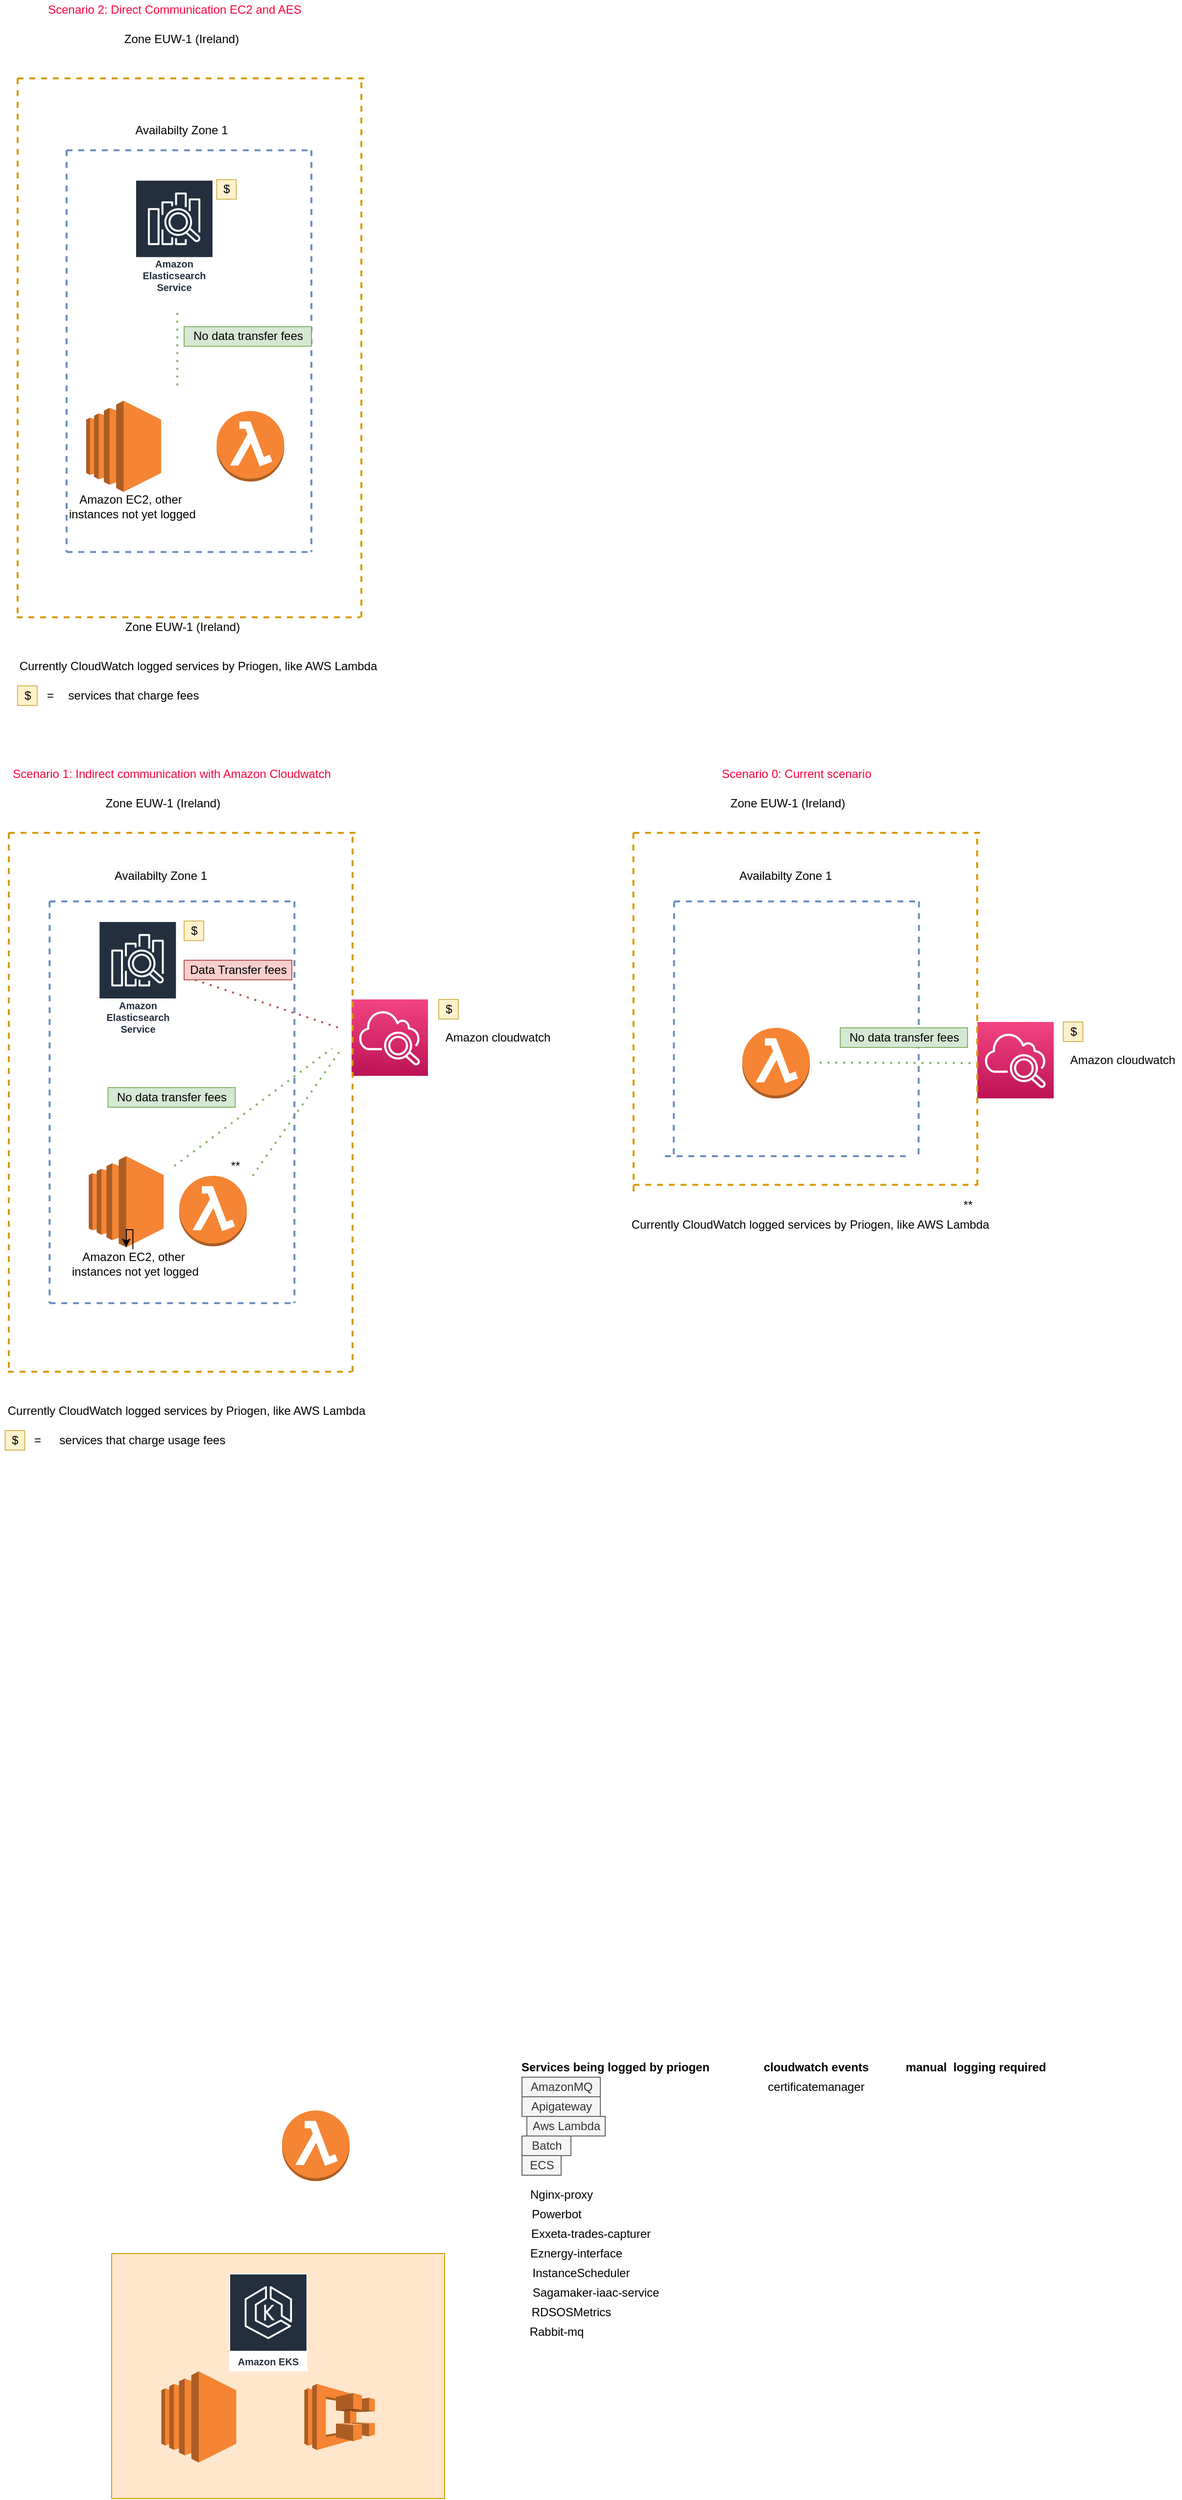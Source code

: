 <mxfile version="15.1.0" type="github">
  <diagram id="dY4LAQDZiEf2W0ObNjmR" name="Page-1">
    <mxGraphModel dx="1207" dy="704" grid="1" gridSize="10" guides="1" tooltips="1" connect="1" arrows="1" fold="1" page="1" pageScale="1" pageWidth="827" pageHeight="1169" math="0" shadow="0">
      <root>
        <mxCell id="0" />
        <mxCell id="1" parent="0" />
        <mxCell id="5AEtmyXbf2fw2E5zAR---7" value="" style="rounded=0;whiteSpace=wrap;html=1;fillColor=#ffe6cc;strokeColor=#d79b00;" parent="1" vertex="1">
          <mxGeometry x="136" y="2320" width="340" height="250" as="geometry" />
        </mxCell>
        <mxCell id="TVNLrfUiIk2_XGqHMT9i-16" value="" style="endArrow=none;dashed=1;html=1;strokeWidth=2;fillColor=#ffe6cc;strokeColor=#d79b00;" parent="1" edge="1">
          <mxGeometry width="50" height="50" relative="1" as="geometry">
            <mxPoint x="40" y="100" as="sourcePoint" />
            <mxPoint x="40" y="650" as="targetPoint" />
          </mxGeometry>
        </mxCell>
        <mxCell id="TVNLrfUiIk2_XGqHMT9i-23" value="Zone EUW-1 (Ireland)" style="text;html=1;align=center;verticalAlign=middle;resizable=0;points=[];autosize=1;strokeColor=none;" parent="1" vertex="1">
          <mxGeometry x="142.25" y="50" width="130" height="20" as="geometry" />
        </mxCell>
        <mxCell id="TVNLrfUiIk2_XGqHMT9i-34" value="Amazon cloudwatch" style="text;html=1;align=center;verticalAlign=middle;resizable=0;points=[];autosize=1;strokeColor=none;" parent="1" vertex="1">
          <mxGeometry x="470" y="1069" width="120" height="20" as="geometry" />
        </mxCell>
        <mxCell id="TVNLrfUiIk2_XGqHMT9i-36" value="" style="endArrow=none;dashed=1;html=1;strokeWidth=2;fillColor=#ffe6cc;strokeColor=#d79b00;" parent="1" edge="1">
          <mxGeometry width="50" height="50" relative="1" as="geometry">
            <mxPoint x="40" y="100" as="sourcePoint" />
            <mxPoint x="400" y="100" as="targetPoint" />
          </mxGeometry>
        </mxCell>
        <mxCell id="TVNLrfUiIk2_XGqHMT9i-38" value="" style="endArrow=none;dashed=1;html=1;strokeWidth=2;fillColor=#ffe6cc;strokeColor=#d79b00;" parent="1" edge="1">
          <mxGeometry width="50" height="50" relative="1" as="geometry">
            <mxPoint x="391" y="650" as="sourcePoint" />
            <mxPoint x="391" y="100" as="targetPoint" />
          </mxGeometry>
        </mxCell>
        <mxCell id="TVNLrfUiIk2_XGqHMT9i-39" value="" style="endArrow=none;dashed=1;html=1;strokeWidth=2;fillColor=#ffe6cc;strokeColor=#d79b00;" parent="1" edge="1">
          <mxGeometry width="50" height="50" relative="1" as="geometry">
            <mxPoint x="39" y="650.0" as="sourcePoint" />
            <mxPoint x="390" y="650" as="targetPoint" />
          </mxGeometry>
        </mxCell>
        <mxCell id="TVNLrfUiIk2_XGqHMT9i-57" value="" style="endArrow=none;dashed=1;html=1;strokeWidth=2;fillColor=#dae8fc;strokeColor=#6c8ebf;" parent="1" edge="1">
          <mxGeometry width="50" height="50" relative="1" as="geometry">
            <mxPoint x="72.66" y="940.0" as="sourcePoint" />
            <mxPoint x="72.66" y="1350.0" as="targetPoint" />
          </mxGeometry>
        </mxCell>
        <mxCell id="TVNLrfUiIk2_XGqHMT9i-58" value="" style="outlineConnect=0;dashed=0;verticalLabelPosition=bottom;verticalAlign=top;align=center;html=1;shape=mxgraph.aws3.ec2;fillColor=#F58534;gradientColor=none;" parent="1" vertex="1">
          <mxGeometry x="112.66" y="1200" width="76.5" height="93" as="geometry" />
        </mxCell>
        <mxCell id="5AEtmyXbf2fw2E5zAR---3" value="" style="edgeStyle=orthogonalEdgeStyle;rounded=0;orthogonalLoop=1;jettySize=auto;html=1;" parent="1" source="TVNLrfUiIk2_XGqHMT9i-59" target="TVNLrfUiIk2_XGqHMT9i-58" edge="1">
          <mxGeometry relative="1" as="geometry" />
        </mxCell>
        <mxCell id="TVNLrfUiIk2_XGqHMT9i-59" value="Amazon EC2, other&lt;br&gt;&amp;nbsp;instances not yet logged" style="text;html=1;align=center;verticalAlign=middle;resizable=0;points=[];autosize=1;strokeColor=none;" parent="1" vertex="1">
          <mxGeometry x="82.66" y="1295" width="150" height="30" as="geometry" />
        </mxCell>
        <mxCell id="TVNLrfUiIk2_XGqHMT9i-60" value="" style="endArrow=none;dashed=1;html=1;dashPattern=1 3;strokeWidth=2;fillColor=#d5e8d4;strokeColor=#82b366;" parent="1" edge="1">
          <mxGeometry width="50" height="50" relative="1" as="geometry">
            <mxPoint x="200" y="1210" as="sourcePoint" />
            <mxPoint x="361" y="1090.0" as="targetPoint" />
          </mxGeometry>
        </mxCell>
        <mxCell id="TVNLrfUiIk2_XGqHMT9i-62" value="" style="points=[[0,0,0],[0.25,0,0],[0.5,0,0],[0.75,0,0],[1,0,0],[0,1,0],[0.25,1,0],[0.5,1,0],[0.75,1,0],[1,1,0],[0,0.25,0],[0,0.5,0],[0,0.75,0],[1,0.25,0],[1,0.5,0],[1,0.75,0]];points=[[0,0,0],[0.25,0,0],[0.5,0,0],[0.75,0,0],[1,0,0],[0,1,0],[0.25,1,0],[0.5,1,0],[0.75,1,0],[1,1,0],[0,0.25,0],[0,0.5,0],[0,0.75,0],[1,0.25,0],[1,0.5,0],[1,0.75,0]];outlineConnect=0;fontColor=#232F3E;gradientColor=#F34482;gradientDirection=north;fillColor=#BC1356;strokeColor=#ffffff;dashed=0;verticalLabelPosition=bottom;verticalAlign=top;align=center;html=1;fontSize=12;fontStyle=0;aspect=fixed;shape=mxgraph.aws4.resourceIcon;resIcon=mxgraph.aws4.cloudwatch_2;" parent="1" vertex="1">
          <mxGeometry x="381" y="1040" width="78" height="78" as="geometry" />
        </mxCell>
        <mxCell id="TVNLrfUiIk2_XGqHMT9i-63" value="" style="endArrow=none;dashed=1;html=1;dashPattern=1 3;strokeWidth=2;fillColor=#f8cecc;strokeColor=#b85450;" parent="1" edge="1">
          <mxGeometry width="50" height="50" relative="1" as="geometry">
            <mxPoint x="221" y="1020.0" as="sourcePoint" />
            <mxPoint x="371" y="1070.0" as="targetPoint" />
          </mxGeometry>
        </mxCell>
        <mxCell id="TVNLrfUiIk2_XGqHMT9i-64" value="Data Transfer fees&lt;br&gt;" style="text;html=1;align=center;verticalAlign=middle;resizable=0;points=[];autosize=1;strokeColor=#b85450;fillColor=#f8cecc;" parent="1" vertex="1">
          <mxGeometry x="210" y="1000" width="110" height="20" as="geometry" />
        </mxCell>
        <mxCell id="TVNLrfUiIk2_XGqHMT9i-65" value="Amazon Elasticsearch Service" style="outlineConnect=0;fontColor=#232F3E;gradientColor=none;strokeColor=#ffffff;fillColor=#232F3E;dashed=0;verticalLabelPosition=middle;verticalAlign=bottom;align=center;html=1;whiteSpace=wrap;fontSize=10;fontStyle=1;spacing=3;shape=mxgraph.aws4.productIcon;prIcon=mxgraph.aws4.elasticsearch_service;" parent="1" vertex="1">
          <mxGeometry x="122.66" y="960" width="80" height="120" as="geometry" />
        </mxCell>
        <mxCell id="TVNLrfUiIk2_XGqHMT9i-66" value="" style="endArrow=none;dashed=1;html=1;strokeWidth=2;fillColor=#dae8fc;strokeColor=#6c8ebf;" parent="1" edge="1">
          <mxGeometry width="50" height="50" relative="1" as="geometry">
            <mxPoint x="322.66" y="940.0" as="sourcePoint" />
            <mxPoint x="322.66" y="1350.0" as="targetPoint" />
          </mxGeometry>
        </mxCell>
        <mxCell id="TVNLrfUiIk2_XGqHMT9i-67" value="" style="endArrow=none;dashed=1;html=1;strokeWidth=2;fillColor=#dae8fc;strokeColor=#6c8ebf;" parent="1" edge="1">
          <mxGeometry width="50" height="50" relative="1" as="geometry">
            <mxPoint x="72.66" y="1350.0" as="sourcePoint" />
            <mxPoint x="322.66" y="1350.0" as="targetPoint" />
          </mxGeometry>
        </mxCell>
        <mxCell id="TVNLrfUiIk2_XGqHMT9i-91" value="" style="endArrow=none;dashed=1;html=1;strokeWidth=2;fillColor=#ffe6cc;strokeColor=#d79b00;" parent="1" edge="1">
          <mxGeometry width="50" height="50" relative="1" as="geometry">
            <mxPoint x="31.0" y="870.0" as="sourcePoint" />
            <mxPoint x="31.0" y="1420.0" as="targetPoint" />
          </mxGeometry>
        </mxCell>
        <mxCell id="TVNLrfUiIk2_XGqHMT9i-92" value="Zone EUW-1 (Ireland)" style="text;html=1;align=center;verticalAlign=middle;resizable=0;points=[];autosize=1;strokeColor=none;" parent="1" vertex="1">
          <mxGeometry x="143.25" y="650" width="130" height="20" as="geometry" />
        </mxCell>
        <mxCell id="TVNLrfUiIk2_XGqHMT9i-93" value="" style="endArrow=none;dashed=1;html=1;strokeWidth=2;fillColor=#ffe6cc;strokeColor=#d79b00;" parent="1" edge="1">
          <mxGeometry width="50" height="50" relative="1" as="geometry">
            <mxPoint x="31.0" y="870.0" as="sourcePoint" />
            <mxPoint x="391" y="870.0" as="targetPoint" />
          </mxGeometry>
        </mxCell>
        <mxCell id="TVNLrfUiIk2_XGqHMT9i-94" value="" style="endArrow=none;dashed=1;html=1;strokeWidth=2;fillColor=#ffe6cc;strokeColor=#d79b00;" parent="1" edge="1">
          <mxGeometry width="50" height="50" relative="1" as="geometry">
            <mxPoint x="382" y="1420.0" as="sourcePoint" />
            <mxPoint x="382" y="870.0" as="targetPoint" />
          </mxGeometry>
        </mxCell>
        <mxCell id="TVNLrfUiIk2_XGqHMT9i-95" value="" style="endArrow=none;dashed=1;html=1;strokeWidth=2;fillColor=#ffe6cc;strokeColor=#d79b00;" parent="1" edge="1">
          <mxGeometry width="50" height="50" relative="1" as="geometry">
            <mxPoint x="30" y="1420.0" as="sourcePoint" />
            <mxPoint x="381" y="1420.0" as="targetPoint" />
          </mxGeometry>
        </mxCell>
        <mxCell id="TVNLrfUiIk2_XGqHMT9i-96" value="" style="outlineConnect=0;dashed=0;verticalLabelPosition=bottom;verticalAlign=top;align=center;html=1;shape=mxgraph.aws3.ec2;fillColor=#F58534;gradientColor=none;" parent="1" vertex="1">
          <mxGeometry x="110.0" y="429" width="76.5" height="93" as="geometry" />
        </mxCell>
        <mxCell id="TVNLrfUiIk2_XGqHMT9i-97" value="Amazon Elasticsearch Service" style="outlineConnect=0;fontColor=#232F3E;gradientColor=none;strokeColor=#ffffff;fillColor=#232F3E;dashed=0;verticalLabelPosition=middle;verticalAlign=bottom;align=center;html=1;whiteSpace=wrap;fontSize=10;fontStyle=1;spacing=3;shape=mxgraph.aws4.productIcon;prIcon=mxgraph.aws4.elasticsearch_service;" parent="1" vertex="1">
          <mxGeometry x="160.0" y="203.32" width="80" height="120" as="geometry" />
        </mxCell>
        <mxCell id="TVNLrfUiIk2_XGqHMT9i-99" value="" style="endArrow=none;dashed=1;html=1;dashPattern=1 3;strokeWidth=2;fillColor=#d5e8d4;strokeColor=#82b366;" parent="1" edge="1">
          <mxGeometry width="50" height="50" relative="1" as="geometry">
            <mxPoint x="203.0" y="413.32" as="sourcePoint" />
            <mxPoint x="203.0" y="333.32" as="targetPoint" />
          </mxGeometry>
        </mxCell>
        <mxCell id="TVNLrfUiIk2_XGqHMT9i-100" value="" style="endArrow=none;dashed=1;html=1;strokeWidth=2;fillColor=#dae8fc;strokeColor=#6c8ebf;" parent="1" edge="1">
          <mxGeometry width="50" height="50" relative="1" as="geometry">
            <mxPoint x="90.0" y="583.32" as="sourcePoint" />
            <mxPoint x="340.0" y="583.32" as="targetPoint" />
          </mxGeometry>
        </mxCell>
        <mxCell id="TVNLrfUiIk2_XGqHMT9i-101" value="" style="endArrow=none;dashed=1;html=1;strokeWidth=2;fillColor=#dae8fc;strokeColor=#6c8ebf;" parent="1" edge="1">
          <mxGeometry width="50" height="50" relative="1" as="geometry">
            <mxPoint x="340.0" y="173.32" as="sourcePoint" />
            <mxPoint x="340.0" y="583.32" as="targetPoint" />
          </mxGeometry>
        </mxCell>
        <mxCell id="TVNLrfUiIk2_XGqHMT9i-102" value="" style="endArrow=none;dashed=1;html=1;strokeWidth=2;fillColor=#dae8fc;strokeColor=#6c8ebf;" parent="1" edge="1">
          <mxGeometry width="50" height="50" relative="1" as="geometry">
            <mxPoint x="90.0" y="173.32" as="sourcePoint" />
            <mxPoint x="90.0" y="583.32" as="targetPoint" />
          </mxGeometry>
        </mxCell>
        <mxCell id="TVNLrfUiIk2_XGqHMT9i-103" value="&lt;font&gt;No data transfer fees&lt;/font&gt;" style="text;html=1;align=center;verticalAlign=middle;resizable=0;points=[];autosize=1;strokeColor=#82b366;fillColor=#d5e8d4;" parent="1" vertex="1">
          <mxGeometry x="210.0" y="353.32" width="130" height="20" as="geometry" />
        </mxCell>
        <mxCell id="TVNLrfUiIk2_XGqHMT9i-104" value="Availabilty Zone 1" style="text;html=1;align=center;verticalAlign=middle;resizable=0;points=[];autosize=1;strokeColor=none;" parent="1" vertex="1">
          <mxGeometry x="152.25" y="143.32" width="110" height="20" as="geometry" />
        </mxCell>
        <mxCell id="TVNLrfUiIk2_XGqHMT9i-105" value="" style="endArrow=none;dashed=1;html=1;strokeWidth=2;fillColor=#dae8fc;strokeColor=#6c8ebf;" parent="1" edge="1">
          <mxGeometry width="50" height="50" relative="1" as="geometry">
            <mxPoint x="90.0" y="173.32" as="sourcePoint" />
            <mxPoint x="340.0" y="173.32" as="targetPoint" />
          </mxGeometry>
        </mxCell>
        <mxCell id="TVNLrfUiIk2_XGqHMT9i-68" value="&lt;span style=&quot;color: rgb(0, 0, 0); font-family: helvetica; font-size: 12px; font-style: normal; font-weight: 400; letter-spacing: normal; text-align: center; text-indent: 0px; text-transform: none; word-spacing: 0px; background-color: rgb(248, 249, 250); display: inline; float: none;&quot;&gt;Availabilty Zone 1&lt;/span&gt;" style="text;whiteSpace=wrap;html=1;" parent="1" vertex="1">
          <mxGeometry x="137.25" y="900" width="120" height="30" as="geometry" />
        </mxCell>
        <mxCell id="TVNLrfUiIk2_XGqHMT9i-106" value="" style="endArrow=none;dashed=1;html=1;strokeWidth=2;fillColor=#dae8fc;strokeColor=#6c8ebf;" parent="1" edge="1">
          <mxGeometry width="50" height="50" relative="1" as="geometry">
            <mxPoint x="72.66" y="940" as="sourcePoint" />
            <mxPoint x="320" y="940" as="targetPoint" />
          </mxGeometry>
        </mxCell>
        <mxCell id="TVNLrfUiIk2_XGqHMT9i-107" value="&lt;font color=&quot;#ff003c&quot;&gt;Scenario 2: Direct Communication EC2 and AES&lt;/font&gt;" style="text;html=1;align=center;verticalAlign=middle;resizable=0;points=[];autosize=1;strokeColor=none;fontColor=#000000;" parent="1" vertex="1">
          <mxGeometry x="65" y="20" width="270" height="20" as="geometry" />
        </mxCell>
        <mxCell id="TVNLrfUiIk2_XGqHMT9i-108" value="&lt;font color=&quot;#ff003c&quot;&gt;Scenario 1: Indirect communication with Amazon Cloudwatch&lt;/font&gt;" style="text;html=1;align=center;verticalAlign=middle;resizable=0;points=[];autosize=1;strokeColor=none;fontColor=#000000;" parent="1" vertex="1">
          <mxGeometry x="27.25" y="800" width="340" height="20" as="geometry" />
        </mxCell>
        <mxCell id="TVNLrfUiIk2_XGqHMT9i-109" value="Zone EUW-1 (Ireland)" style="text;html=1;align=center;verticalAlign=middle;resizable=0;points=[];autosize=1;strokeColor=none;" parent="1" vertex="1">
          <mxGeometry x="123.25" y="830" width="130" height="20" as="geometry" />
        </mxCell>
        <mxCell id="TVNLrfUiIk2_XGqHMT9i-112" value="&lt;font&gt;No data transfer fees&lt;/font&gt;" style="text;html=1;align=center;verticalAlign=middle;resizable=0;points=[];autosize=1;strokeColor=#82b366;fillColor=#d5e8d4;" parent="1" vertex="1">
          <mxGeometry x="132.25" y="1130" width="130" height="20" as="geometry" />
        </mxCell>
        <mxCell id="TVNLrfUiIk2_XGqHMT9i-113" value="" style="outlineConnect=0;dashed=0;verticalLabelPosition=bottom;verticalAlign=top;align=center;html=1;shape=mxgraph.aws3.lambda_function;fillColor=#F58534;gradientColor=none;fontColor=#000000;" parent="1" vertex="1">
          <mxGeometry x="205" y="1220" width="69" height="72" as="geometry" />
        </mxCell>
        <mxCell id="TVNLrfUiIk2_XGqHMT9i-114" value="" style="endArrow=none;dashed=1;html=1;dashPattern=1 3;strokeWidth=2;fillColor=#d5e8d4;strokeColor=#82b366;" parent="1" edge="1">
          <mxGeometry width="50" height="50" relative="1" as="geometry">
            <mxPoint x="280" y="1220" as="sourcePoint" />
            <mxPoint x="371" y="1090" as="targetPoint" />
          </mxGeometry>
        </mxCell>
        <mxCell id="TVNLrfUiIk2_XGqHMT9i-115" value="Currently CloudWatch logged services by Priogen, like AWS Lambda" style="text;html=1;align=center;verticalAlign=middle;resizable=0;points=[];autosize=1;strokeColor=none;fontColor=#000000;" parent="1" vertex="1">
          <mxGeometry x="22.25" y="1450" width="380" height="20" as="geometry" />
        </mxCell>
        <mxCell id="TVNLrfUiIk2_XGqHMT9i-117" value="**" style="text;html=1;align=center;verticalAlign=middle;resizable=0;points=[];autosize=1;strokeColor=none;fontColor=#000000;" parent="1" vertex="1">
          <mxGeometry x="252.25" y="1200" width="20" height="20" as="geometry" />
        </mxCell>
        <mxCell id="TVNLrfUiIk2_XGqHMT9i-166" value="Amazon cloudwatch" style="text;html=1;align=center;verticalAlign=middle;resizable=0;points=[];autosize=1;strokeColor=none;" parent="1" vertex="1">
          <mxGeometry x="1107.75" y="1092" width="120" height="20" as="geometry" />
        </mxCell>
        <mxCell id="TVNLrfUiIk2_XGqHMT9i-167" value="" style="endArrow=none;dashed=1;html=1;strokeWidth=2;fillColor=#dae8fc;strokeColor=#6c8ebf;" parent="1" edge="1">
          <mxGeometry width="50" height="50" relative="1" as="geometry">
            <mxPoint x="710.41" y="940" as="sourcePoint" />
            <mxPoint x="710" y="1200" as="targetPoint" />
          </mxGeometry>
        </mxCell>
        <mxCell id="TVNLrfUiIk2_XGqHMT9i-170" value="" style="endArrow=none;dashed=1;html=1;dashPattern=1 3;strokeWidth=2;fillColor=#d5e8d4;strokeColor=#82b366;" parent="1" edge="1">
          <mxGeometry width="50" height="50" relative="1" as="geometry">
            <mxPoint x="859" y="1104.5" as="sourcePoint" />
            <mxPoint x="1020" y="1105" as="targetPoint" />
          </mxGeometry>
        </mxCell>
        <mxCell id="TVNLrfUiIk2_XGqHMT9i-171" value="" style="points=[[0,0,0],[0.25,0,0],[0.5,0,0],[0.75,0,0],[1,0,0],[0,1,0],[0.25,1,0],[0.5,1,0],[0.75,1,0],[1,1,0],[0,0.25,0],[0,0.5,0],[0,0.75,0],[1,0.25,0],[1,0.5,0],[1,0.75,0]];points=[[0,0,0],[0.25,0,0],[0.5,0,0],[0.75,0,0],[1,0,0],[0,1,0],[0.25,1,0],[0.5,1,0],[0.75,1,0],[1,1,0],[0,0.25,0],[0,0.5,0],[0,0.75,0],[1,0.25,0],[1,0.5,0],[1,0.75,0]];outlineConnect=0;fontColor=#232F3E;gradientColor=#F34482;gradientDirection=north;fillColor=#BC1356;strokeColor=#ffffff;dashed=0;verticalLabelPosition=bottom;verticalAlign=top;align=center;html=1;fontSize=12;fontStyle=0;aspect=fixed;shape=mxgraph.aws4.resourceIcon;resIcon=mxgraph.aws4.cloudwatch_2;" parent="1" vertex="1">
          <mxGeometry x="1020" y="1063" width="78" height="78" as="geometry" />
        </mxCell>
        <mxCell id="TVNLrfUiIk2_XGqHMT9i-175" value="" style="endArrow=none;dashed=1;html=1;strokeWidth=2;fillColor=#dae8fc;strokeColor=#6c8ebf;" parent="1" edge="1">
          <mxGeometry width="50" height="50" relative="1" as="geometry">
            <mxPoint x="960.41" y="940" as="sourcePoint" />
            <mxPoint x="960" y="1200" as="targetPoint" />
          </mxGeometry>
        </mxCell>
        <mxCell id="TVNLrfUiIk2_XGqHMT9i-176" value="" style="endArrow=none;dashed=1;html=1;strokeWidth=2;fillColor=#dae8fc;strokeColor=#6c8ebf;" parent="1" edge="1">
          <mxGeometry width="50" height="50" relative="1" as="geometry">
            <mxPoint x="701.0" y="1200" as="sourcePoint" />
            <mxPoint x="951.0" y="1200" as="targetPoint" />
          </mxGeometry>
        </mxCell>
        <mxCell id="TVNLrfUiIk2_XGqHMT9i-177" value="" style="endArrow=none;dashed=1;html=1;strokeWidth=2;fillColor=#ffe6cc;strokeColor=#d79b00;" parent="1" edge="1">
          <mxGeometry width="50" height="50" relative="1" as="geometry">
            <mxPoint x="668.75" y="870" as="sourcePoint" />
            <mxPoint x="669" y="1240" as="targetPoint" />
          </mxGeometry>
        </mxCell>
        <mxCell id="TVNLrfUiIk2_XGqHMT9i-178" value="" style="endArrow=none;dashed=1;html=1;strokeWidth=2;fillColor=#ffe6cc;strokeColor=#d79b00;" parent="1" edge="1">
          <mxGeometry width="50" height="50" relative="1" as="geometry">
            <mxPoint x="668.75" y="870" as="sourcePoint" />
            <mxPoint x="1028.75" y="870" as="targetPoint" />
          </mxGeometry>
        </mxCell>
        <mxCell id="TVNLrfUiIk2_XGqHMT9i-179" value="" style="endArrow=none;dashed=1;html=1;strokeWidth=2;fillColor=#ffe6cc;strokeColor=#d79b00;" parent="1" edge="1">
          <mxGeometry width="50" height="50" relative="1" as="geometry">
            <mxPoint x="1020" y="1230" as="sourcePoint" />
            <mxPoint x="1019.75" y="870" as="targetPoint" />
          </mxGeometry>
        </mxCell>
        <mxCell id="TVNLrfUiIk2_XGqHMT9i-180" value="" style="endArrow=none;dashed=1;html=1;strokeWidth=2;fillColor=#ffe6cc;strokeColor=#d79b00;" parent="1" edge="1">
          <mxGeometry width="50" height="50" relative="1" as="geometry">
            <mxPoint x="669" y="1229.29" as="sourcePoint" />
            <mxPoint x="1020" y="1229.29" as="targetPoint" />
          </mxGeometry>
        </mxCell>
        <mxCell id="TVNLrfUiIk2_XGqHMT9i-181" value="&lt;span style=&quot;color: rgb(0, 0, 0); font-family: helvetica; font-size: 12px; font-style: normal; font-weight: 400; letter-spacing: normal; text-align: center; text-indent: 0px; text-transform: none; word-spacing: 0px; background-color: rgb(248, 249, 250); display: inline; float: none;&quot;&gt;Availabilty Zone 1&lt;/span&gt;" style="text;whiteSpace=wrap;html=1;" parent="1" vertex="1">
          <mxGeometry x="775" y="900" width="120" height="30" as="geometry" />
        </mxCell>
        <mxCell id="TVNLrfUiIk2_XGqHMT9i-182" value="" style="endArrow=none;dashed=1;html=1;strokeWidth=2;fillColor=#dae8fc;strokeColor=#6c8ebf;" parent="1" edge="1">
          <mxGeometry width="50" height="50" relative="1" as="geometry">
            <mxPoint x="710.41" y="940" as="sourcePoint" />
            <mxPoint x="957.75" y="940" as="targetPoint" />
          </mxGeometry>
        </mxCell>
        <mxCell id="TVNLrfUiIk2_XGqHMT9i-183" value="&lt;font color=&quot;#ff003c&quot;&gt;Scenario 0: Current scenario&lt;/font&gt;" style="text;html=1;align=center;verticalAlign=middle;resizable=0;points=[];autosize=1;strokeColor=none;fontColor=#000000;" parent="1" vertex="1">
          <mxGeometry x="750" y="800" width="170" height="20" as="geometry" />
        </mxCell>
        <mxCell id="TVNLrfUiIk2_XGqHMT9i-184" value="Zone EUW-1 (Ireland)" style="text;html=1;align=center;verticalAlign=middle;resizable=0;points=[];autosize=1;strokeColor=none;" parent="1" vertex="1">
          <mxGeometry x="761" y="830" width="130" height="20" as="geometry" />
        </mxCell>
        <mxCell id="TVNLrfUiIk2_XGqHMT9i-185" value="&lt;font&gt;No data transfer fees&lt;/font&gt;" style="text;html=1;align=center;verticalAlign=middle;resizable=0;points=[];autosize=1;strokeColor=#82b366;fillColor=#d5e8d4;" parent="1" vertex="1">
          <mxGeometry x="880" y="1069" width="130" height="20" as="geometry" />
        </mxCell>
        <mxCell id="TVNLrfUiIk2_XGqHMT9i-186" value="" style="outlineConnect=0;dashed=0;verticalLabelPosition=bottom;verticalAlign=top;align=center;html=1;shape=mxgraph.aws3.lambda_function;fillColor=#F58534;gradientColor=none;fontColor=#000000;" parent="1" vertex="1">
          <mxGeometry x="780" y="1069" width="69" height="72" as="geometry" />
        </mxCell>
        <mxCell id="TVNLrfUiIk2_XGqHMT9i-188" value="Currently CloudWatch logged services by Priogen, like AWS Lambda" style="text;html=1;align=center;verticalAlign=middle;resizable=0;points=[];autosize=1;strokeColor=none;fontColor=#000000;" parent="1" vertex="1">
          <mxGeometry x="659" y="1260" width="380" height="20" as="geometry" />
        </mxCell>
        <mxCell id="TVNLrfUiIk2_XGqHMT9i-189" value="**" style="text;html=1;align=center;verticalAlign=middle;resizable=0;points=[];autosize=1;strokeColor=none;fontColor=#000000;" parent="1" vertex="1">
          <mxGeometry x="1000" y="1240" width="20" height="20" as="geometry" />
        </mxCell>
        <mxCell id="TVNLrfUiIk2_XGqHMT9i-192" value="$" style="text;html=1;align=center;verticalAlign=middle;resizable=0;points=[];autosize=1;strokeColor=#d6b656;fillColor=#fff2cc;" parent="1" vertex="1">
          <mxGeometry x="1107.75" y="1063" width="20" height="20" as="geometry" />
        </mxCell>
        <mxCell id="TVNLrfUiIk2_XGqHMT9i-193" value="$" style="text;html=1;align=center;verticalAlign=middle;resizable=0;points=[];autosize=1;strokeColor=#d6b656;fillColor=#fff2cc;" parent="1" vertex="1">
          <mxGeometry x="470" y="1040" width="20" height="20" as="geometry" />
        </mxCell>
        <mxCell id="TVNLrfUiIk2_XGqHMT9i-194" value="$" style="text;html=1;align=center;verticalAlign=middle;resizable=0;points=[];autosize=1;strokeColor=#d6b656;fillColor=#fff2cc;" parent="1" vertex="1">
          <mxGeometry x="210" y="960" width="20" height="20" as="geometry" />
        </mxCell>
        <mxCell id="TVNLrfUiIk2_XGqHMT9i-195" value="" style="outlineConnect=0;dashed=0;verticalLabelPosition=bottom;verticalAlign=top;align=center;html=1;shape=mxgraph.aws3.lambda_function;fillColor=#F58534;gradientColor=none;fontColor=#000000;" parent="1" vertex="1">
          <mxGeometry x="243.25" y="439.5" width="69" height="72" as="geometry" />
        </mxCell>
        <mxCell id="TVNLrfUiIk2_XGqHMT9i-196" value="$" style="text;html=1;align=center;verticalAlign=middle;resizable=0;points=[];autosize=1;strokeColor=#d6b656;fillColor=#fff2cc;" parent="1" vertex="1">
          <mxGeometry x="243.25" y="203.32" width="20" height="20" as="geometry" />
        </mxCell>
        <mxCell id="TVNLrfUiIk2_XGqHMT9i-197" value="Amazon EC2, other&lt;br&gt;&amp;nbsp;instances not yet logged" style="text;html=1;align=center;verticalAlign=middle;resizable=0;points=[];autosize=1;strokeColor=none;" parent="1" vertex="1">
          <mxGeometry x="80" y="522" width="150" height="30" as="geometry" />
        </mxCell>
        <mxCell id="TVNLrfUiIk2_XGqHMT9i-198" value="Currently CloudWatch logged services by Priogen, like AWS Lambda" style="text;html=1;align=center;verticalAlign=middle;resizable=0;points=[];autosize=1;strokeColor=none;fontColor=#000000;" parent="1" vertex="1">
          <mxGeometry x="34" y="690" width="380" height="20" as="geometry" />
        </mxCell>
        <mxCell id="TVNLrfUiIk2_XGqHMT9i-199" value="$" style="text;html=1;align=center;verticalAlign=middle;resizable=0;points=[];autosize=1;strokeColor=#d6b656;fillColor=#fff2cc;" parent="1" vertex="1">
          <mxGeometry x="27.25" y="1480" width="20" height="20" as="geometry" />
        </mxCell>
        <mxCell id="TVNLrfUiIk2_XGqHMT9i-200" value="=" style="text;html=1;align=center;verticalAlign=middle;resizable=0;points=[];autosize=1;strokeColor=none;fontColor=#000000;" parent="1" vertex="1">
          <mxGeometry x="50" y="1480" width="20" height="20" as="geometry" />
        </mxCell>
        <mxCell id="TVNLrfUiIk2_XGqHMT9i-201" value="services that charge usage fees" style="text;html=1;align=center;verticalAlign=middle;resizable=0;points=[];autosize=1;strokeColor=none;fontColor=#000000;" parent="1" vertex="1">
          <mxGeometry x="77.25" y="1480" width="180" height="20" as="geometry" />
        </mxCell>
        <mxCell id="TVNLrfUiIk2_XGqHMT9i-203" value="$" style="text;html=1;align=center;verticalAlign=middle;resizable=0;points=[];autosize=1;strokeColor=#d6b656;fillColor=#fff2cc;" parent="1" vertex="1">
          <mxGeometry x="39.91" y="720" width="20" height="20" as="geometry" />
        </mxCell>
        <mxCell id="TVNLrfUiIk2_XGqHMT9i-204" value="=" style="text;html=1;align=center;verticalAlign=middle;resizable=0;points=[];autosize=1;strokeColor=none;fontColor=#000000;" parent="1" vertex="1">
          <mxGeometry x="62.66" y="720" width="20" height="20" as="geometry" />
        </mxCell>
        <mxCell id="TVNLrfUiIk2_XGqHMT9i-205" value="services that charge fees&lt;br&gt;" style="text;html=1;align=center;verticalAlign=middle;resizable=0;points=[];autosize=1;strokeColor=none;fontColor=#000000;" parent="1" vertex="1">
          <mxGeometry x="82.66" y="720" width="150" height="20" as="geometry" />
        </mxCell>
        <mxCell id="5AEtmyXbf2fw2E5zAR---1" value="" style="outlineConnect=0;dashed=0;verticalLabelPosition=bottom;verticalAlign=top;align=center;html=1;shape=mxgraph.aws3.lambda_function;fillColor=#F58534;gradientColor=none;fontColor=#000000;" parent="1" vertex="1">
          <mxGeometry x="310" y="2174" width="69" height="72" as="geometry" />
        </mxCell>
        <mxCell id="5AEtmyXbf2fw2E5zAR---4" value="" style="outlineConnect=0;dashed=0;verticalLabelPosition=bottom;verticalAlign=top;align=center;html=1;shape=mxgraph.aws3.ec2;fillColor=#F58534;gradientColor=none;" parent="1" vertex="1">
          <mxGeometry x="186.75" y="2440.25" width="76.5" height="93" as="geometry" />
        </mxCell>
        <mxCell id="5AEtmyXbf2fw2E5zAR---5" value="Amazon EKS" style="outlineConnect=0;fontColor=#232F3E;gradientColor=none;strokeColor=#ffffff;fillColor=#232F3E;dashed=0;verticalLabelPosition=middle;verticalAlign=bottom;align=center;html=1;whiteSpace=wrap;fontSize=10;fontStyle=1;spacing=3;shape=mxgraph.aws4.productIcon;prIcon=mxgraph.aws4.eks;" parent="1" vertex="1">
          <mxGeometry x="256" y="2340.25" width="80" height="100" as="geometry" />
        </mxCell>
        <mxCell id="5AEtmyXbf2fw2E5zAR---6" value="" style="outlineConnect=0;dashed=0;verticalLabelPosition=bottom;verticalAlign=top;align=center;html=1;shape=mxgraph.aws3.ecs;fillColor=#F58534;gradientColor=none;" parent="1" vertex="1">
          <mxGeometry x="332.75" y="2453" width="72" height="67.5" as="geometry" />
        </mxCell>
        <mxCell id="9tpbfjYw-VIgdSsZuQcC-1" value="&lt;b&gt;Services being logged by priogen&lt;/b&gt;" style="text;html=1;align=center;verticalAlign=middle;resizable=0;points=[];autosize=1;strokeColor=none;fillColor=none;" vertex="1" parent="1">
          <mxGeometry x="545" y="2120" width="210" height="20" as="geometry" />
        </mxCell>
        <mxCell id="9tpbfjYw-VIgdSsZuQcC-2" value="AmazonMQ" style="text;html=1;align=center;verticalAlign=middle;resizable=0;points=[];autosize=1;strokeColor=#666666;fillColor=#f5f5f5;fontColor=#333333;" vertex="1" parent="1">
          <mxGeometry x="555" y="2140" width="80" height="20" as="geometry" />
        </mxCell>
        <mxCell id="9tpbfjYw-VIgdSsZuQcC-3" value="Apigateway" style="text;html=1;align=center;verticalAlign=middle;resizable=0;points=[];autosize=1;strokeColor=#666666;fillColor=#f5f5f5;fontColor=#333333;" vertex="1" parent="1">
          <mxGeometry x="555" y="2160" width="80" height="20" as="geometry" />
        </mxCell>
        <mxCell id="9tpbfjYw-VIgdSsZuQcC-4" value="Aws Lambda" style="text;html=1;align=center;verticalAlign=middle;resizable=0;points=[];autosize=1;strokeColor=#666666;fillColor=#f5f5f5;fontColor=#333333;" vertex="1" parent="1">
          <mxGeometry x="560" y="2180" width="80" height="20" as="geometry" />
        </mxCell>
        <mxCell id="9tpbfjYw-VIgdSsZuQcC-5" value="&lt;b&gt;cloudwatch events&lt;/b&gt;" style="text;html=1;align=center;verticalAlign=middle;resizable=0;points=[];autosize=1;strokeColor=none;fillColor=none;" vertex="1" parent="1">
          <mxGeometry x="795" y="2120" width="120" height="20" as="geometry" />
        </mxCell>
        <mxCell id="9tpbfjYw-VIgdSsZuQcC-6" value="certificatemanager" style="text;html=1;align=center;verticalAlign=middle;resizable=0;points=[];autosize=1;strokeColor=none;fillColor=none;" vertex="1" parent="1">
          <mxGeometry x="800" y="2140" width="110" height="20" as="geometry" />
        </mxCell>
        <mxCell id="9tpbfjYw-VIgdSsZuQcC-7" value="&lt;b&gt;manual&amp;nbsp; logging required&lt;/b&gt;" style="text;html=1;align=center;verticalAlign=middle;resizable=0;points=[];autosize=1;strokeColor=none;fillColor=none;" vertex="1" parent="1">
          <mxGeometry x="938" y="2120" width="160" height="20" as="geometry" />
        </mxCell>
        <mxCell id="9tpbfjYw-VIgdSsZuQcC-8" value="Batch" style="text;html=1;align=center;verticalAlign=middle;resizable=0;points=[];autosize=1;strokeColor=#666666;fillColor=#f5f5f5;fontColor=#333333;" vertex="1" parent="1">
          <mxGeometry x="555" y="2200" width="50" height="20" as="geometry" />
        </mxCell>
        <mxCell id="9tpbfjYw-VIgdSsZuQcC-9" value="ECS" style="text;html=1;align=center;verticalAlign=middle;resizable=0;points=[];autosize=1;strokeColor=#666666;fillColor=#f5f5f5;fontColor=#333333;" vertex="1" parent="1">
          <mxGeometry x="555" y="2220" width="40" height="20" as="geometry" />
        </mxCell>
        <mxCell id="9tpbfjYw-VIgdSsZuQcC-10" value="Nginx-proxy" style="text;html=1;align=center;verticalAlign=middle;resizable=0;points=[];autosize=1;strokeColor=none;fillColor=none;" vertex="1" parent="1">
          <mxGeometry x="555" y="2250" width="80" height="20" as="geometry" />
        </mxCell>
        <mxCell id="9tpbfjYw-VIgdSsZuQcC-11" value="Powerbot" style="text;html=1;align=center;verticalAlign=middle;resizable=0;points=[];autosize=1;strokeColor=none;fillColor=none;" vertex="1" parent="1">
          <mxGeometry x="555" y="2270" width="70" height="20" as="geometry" />
        </mxCell>
        <mxCell id="9tpbfjYw-VIgdSsZuQcC-12" value="Exxeta-trades-capturer" style="text;html=1;align=center;verticalAlign=middle;resizable=0;points=[];autosize=1;strokeColor=none;fillColor=none;" vertex="1" parent="1">
          <mxGeometry x="554.5" y="2290" width="140" height="20" as="geometry" />
        </mxCell>
        <mxCell id="9tpbfjYw-VIgdSsZuQcC-13" value="Eznergy-interface" style="text;html=1;align=center;verticalAlign=middle;resizable=0;points=[];autosize=1;strokeColor=none;fillColor=none;" vertex="1" parent="1">
          <mxGeometry x="554.5" y="2310" width="110" height="20" as="geometry" />
        </mxCell>
        <mxCell id="9tpbfjYw-VIgdSsZuQcC-14" value="InstanceScheduler&lt;br&gt;" style="text;html=1;align=center;verticalAlign=middle;resizable=0;points=[];autosize=1;strokeColor=none;fillColor=none;" vertex="1" parent="1">
          <mxGeometry x="560" y="2330" width="110" height="20" as="geometry" />
        </mxCell>
        <mxCell id="9tpbfjYw-VIgdSsZuQcC-15" value="Sagamaker-iaac-service" style="text;html=1;align=center;verticalAlign=middle;resizable=0;points=[];autosize=1;strokeColor=none;fillColor=none;" vertex="1" parent="1">
          <mxGeometry x="560" y="2350" width="140" height="20" as="geometry" />
        </mxCell>
        <mxCell id="9tpbfjYw-VIgdSsZuQcC-16" value="RDSOSMetrics" style="text;html=1;align=center;verticalAlign=middle;resizable=0;points=[];autosize=1;strokeColor=none;fillColor=none;" vertex="1" parent="1">
          <mxGeometry x="555" y="2370" width="100" height="20" as="geometry" />
        </mxCell>
        <mxCell id="9tpbfjYw-VIgdSsZuQcC-17" value="Rabbit-mq" style="text;html=1;align=center;verticalAlign=middle;resizable=0;points=[];autosize=1;strokeColor=none;fillColor=none;" vertex="1" parent="1">
          <mxGeometry x="555" y="2390" width="70" height="20" as="geometry" />
        </mxCell>
        <mxCell id="9tpbfjYw-VIgdSsZuQcC-18" value="&lt;br&gt;" style="text;html=1;align=center;verticalAlign=middle;resizable=0;points=[];autosize=1;strokeColor=none;fillColor=none;" vertex="1" parent="1">
          <mxGeometry x="560" y="2410" width="20" height="20" as="geometry" />
        </mxCell>
      </root>
    </mxGraphModel>
  </diagram>
</mxfile>

